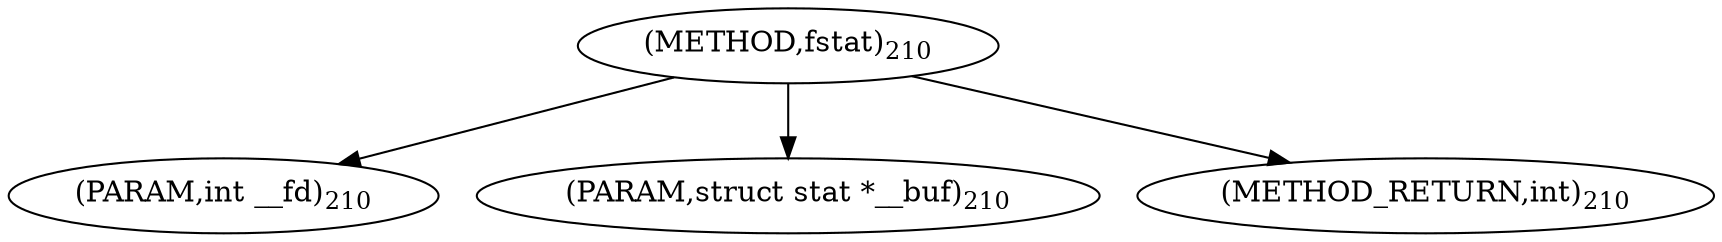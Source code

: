 digraph "fstat" {  
"33425" [label = <(METHOD,fstat)<SUB>210</SUB>> ]
"33426" [label = <(PARAM,int __fd)<SUB>210</SUB>> ]
"33427" [label = <(PARAM,struct stat *__buf)<SUB>210</SUB>> ]
"33428" [label = <(METHOD_RETURN,int)<SUB>210</SUB>> ]
  "33425" -> "33426" 
  "33425" -> "33427" 
  "33425" -> "33428" 
}

